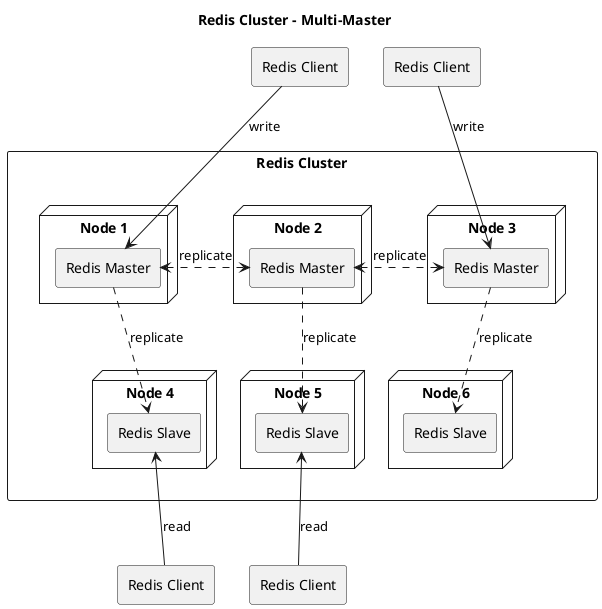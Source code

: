 @startuml

Title Redis Cluster - Multi-Master

skinparam componentStyle rectangle

together {
  [Redis Client] as RC1
  [Redis Client] as RC2

}

together {
  [Redis Client] as RC3
  [Redis Client] as RC4
}

component "Redis Cluster" as RC {
  together {
    node "Node 1" as N1 {
      [Redis Master] as RM1
    }

    node "Node 2" as N2 {
      [Redis Master] as RM2
    }

    node "Node 3" as N3 {
      [Redis Master] as RM3
    }

    [RM1] <.> [RM2] : replicate
    [RM2] <.> [RM3] : replicate
  }

  together {
    node "Node 4" as N4 {
      [Redis Slave] as RS1
    }

    node "Node 5" as N5 {
      [Redis Slave] as RS2
    }

    node "Node 6" as N6 {
      [Redis Slave] as RS3
    }
  }

  [RM1] ..> [RS1] : replicate
  [RM2] ..> [RS2] : replicate
  [RM3] ..> [RS3] : replicate
}

[RC1] --> [RM1] : write
[RC2] --> [RM3] : write
[RC3] -u-> [RS1] : read
[RC4] -u-> [RS2] : read

@enduml
